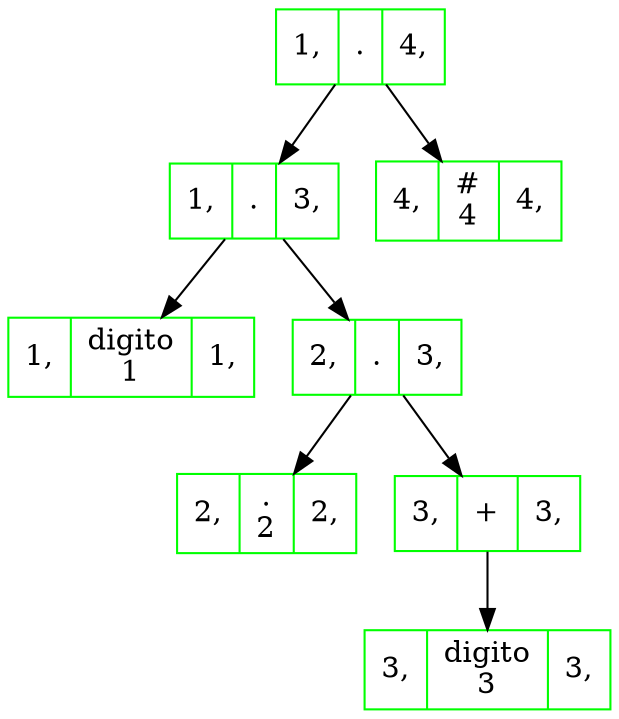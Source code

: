 digraph structs { 
node[shape = box]; 
node[shape = box, color = green]; 
Nodo63468833[shape=record, label = "<f0> 1, | <f1>. | <f2> 4,"];
node[shape = box, color = green]; 
Nodo720167805[shape=record, label = "<f0> 1, | <f1>. | <f2> 3,"];
node[shape = box, color = green]; 
Nodo1418334255[shape=record, label = "<f0> 1, | <f1>digito\n1 | <f2> 1,"];
node[shape = box, color = green]; 
Nodo1466073198[shape=record, label = "<f0> 2, | <f1>. | <f2> 3,"];
node[shape = box, color = green]; 
Nodo398690014[shape=record, label = "<f0> 2, | <f1>.\n2 | <f2> 2,"];
node[shape = box, color = green]; 
Nodo1526298704[shape=record, label = "<f0> 3, | <f1>+ | <f2> 3,"];
node[shape = box, color = green]; 
Nodo1593180232[shape=record, label = "<f0> 3, | <f1>digito\n3 | <f2> 3,"];
node[shape = box, color = green]; 
Nodo492079624[shape=record, label = "<f0> 4, | <f1>#\n4 | <f2> 4,"];

Nodo63468833 -> Nodo720167805; 

Nodo63468833 -> Nodo492079624; 

Nodo720167805 -> Nodo1418334255; 

Nodo720167805 -> Nodo1466073198; 

Nodo1466073198 -> Nodo398690014; 

Nodo1466073198 -> Nodo1526298704; 

Nodo1526298704 -> Nodo1593180232; 
}
